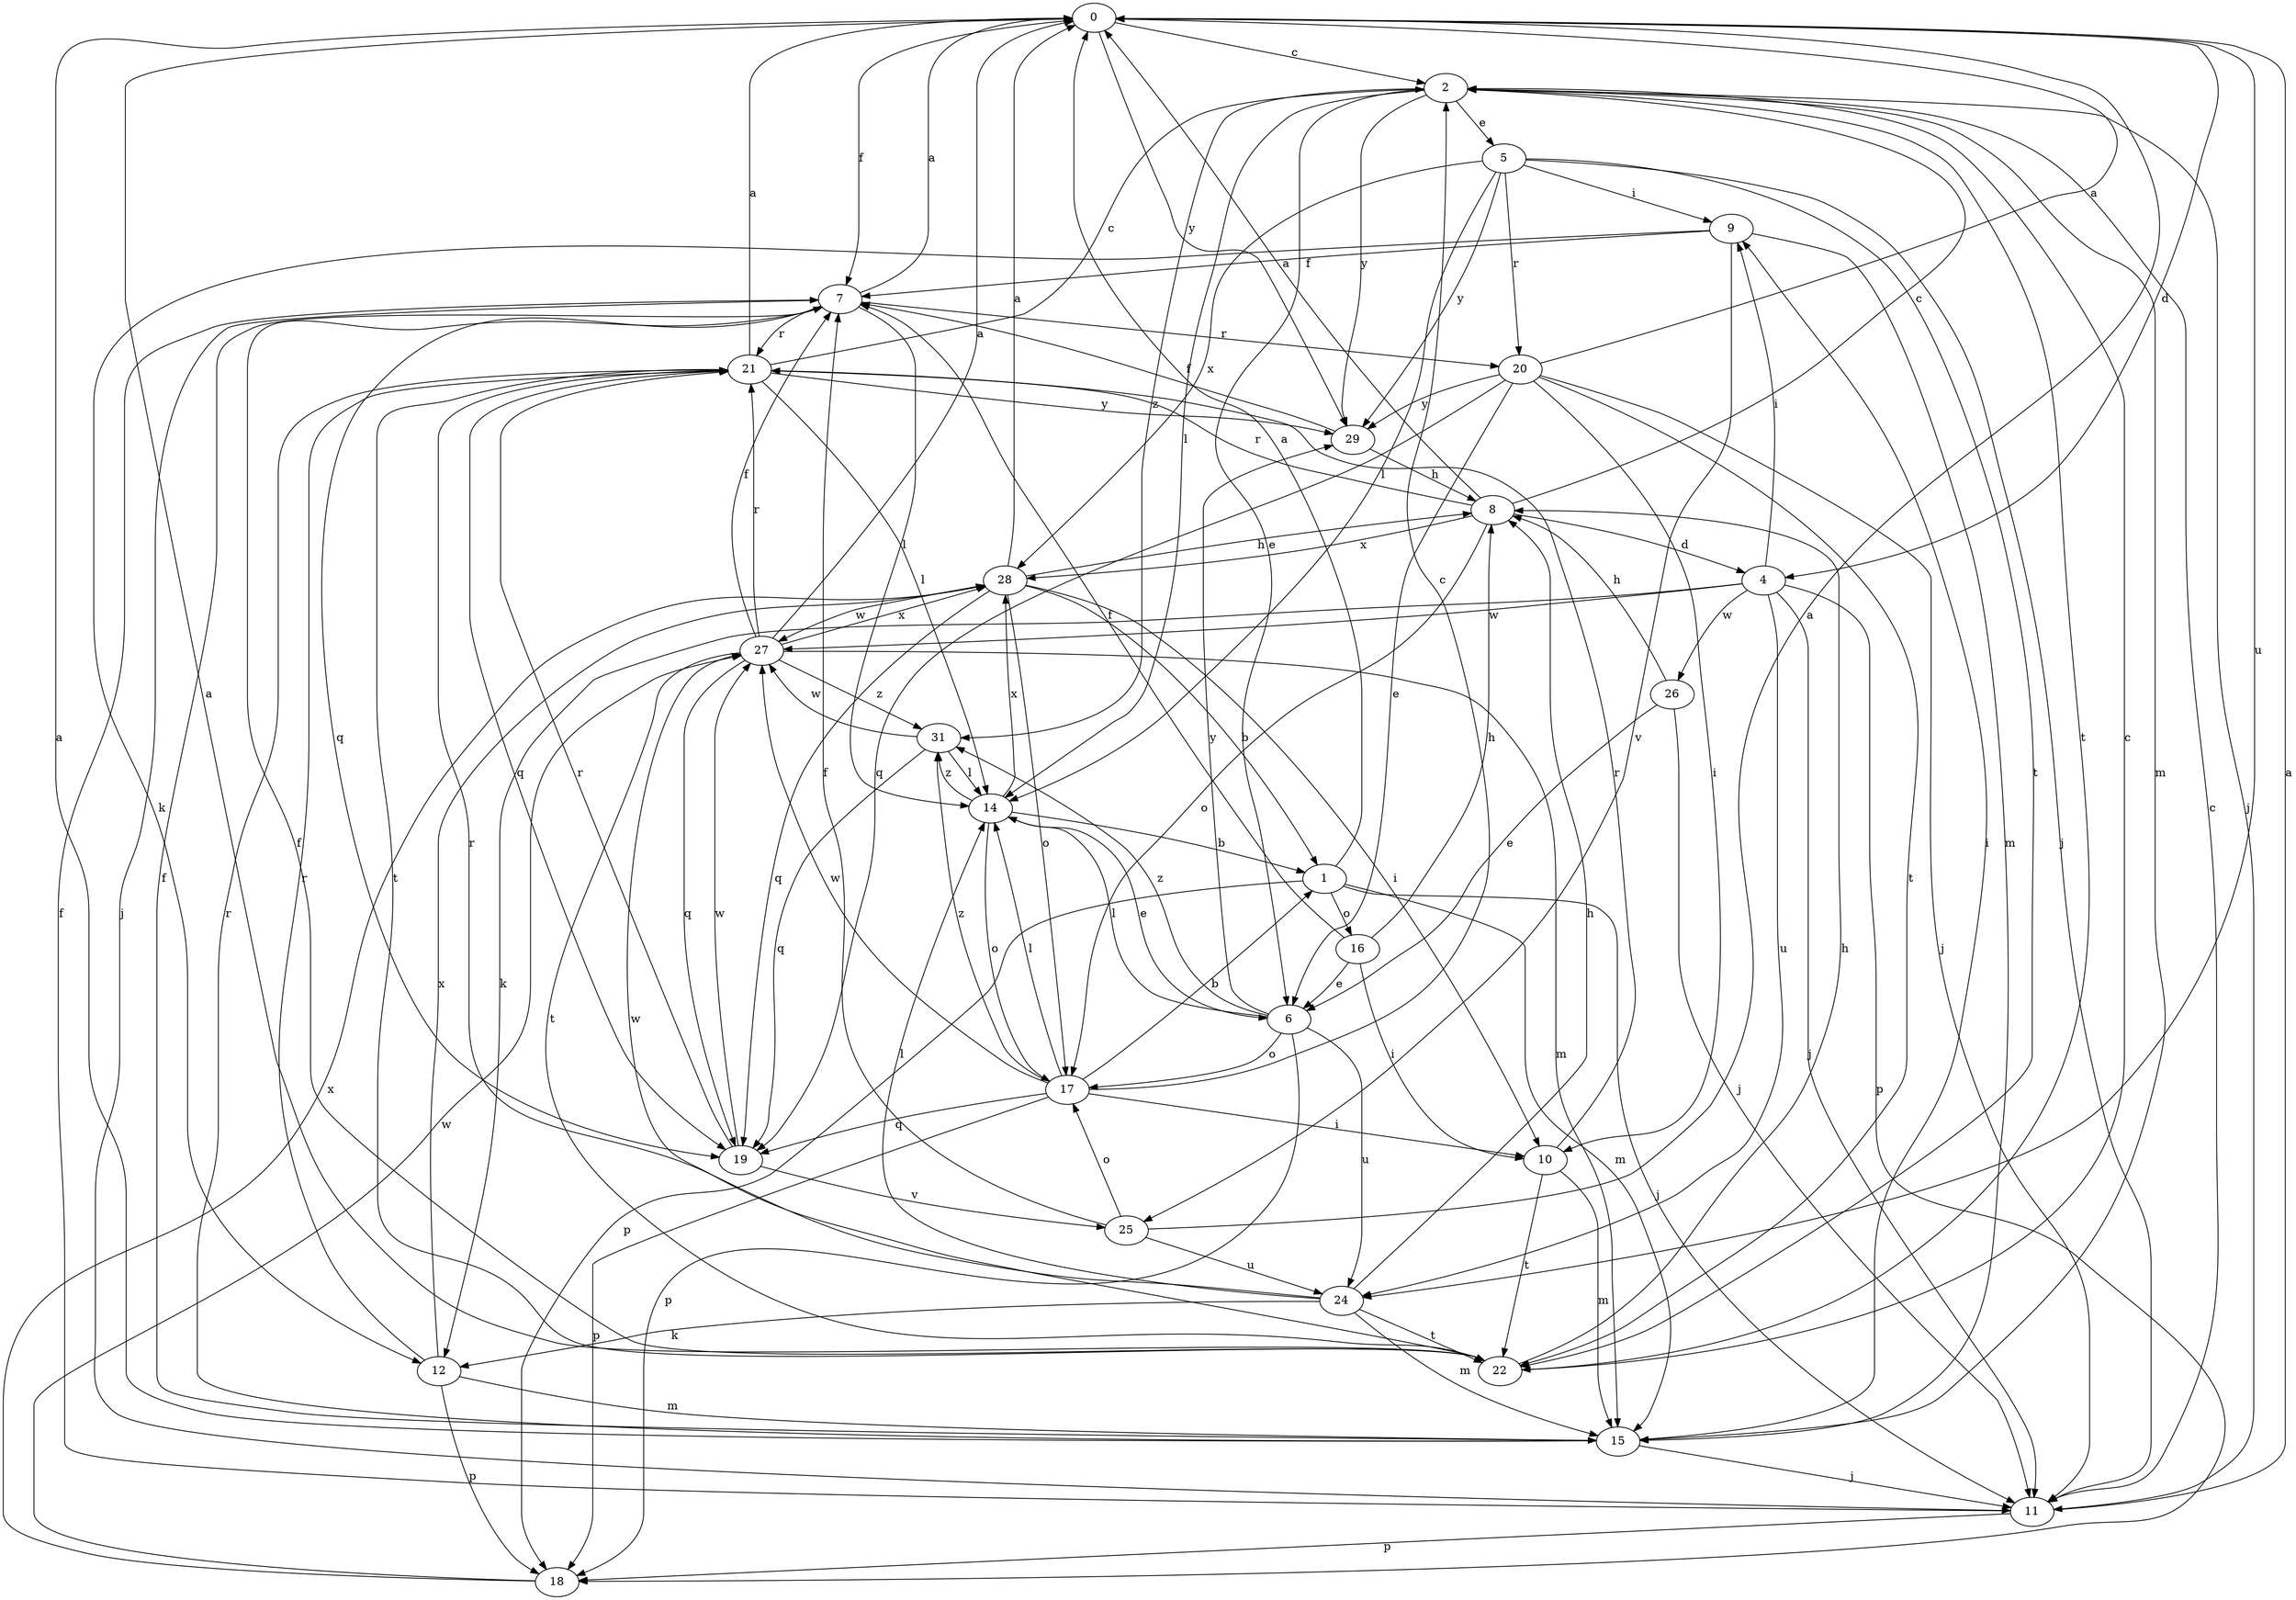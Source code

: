 strict digraph  {
0;
1;
2;
4;
5;
6;
7;
8;
9;
10;
11;
12;
14;
15;
16;
17;
18;
19;
20;
21;
22;
24;
25;
26;
27;
28;
29;
31;
0 -> 2  [label=c];
0 -> 4  [label=d];
0 -> 7  [label=f];
0 -> 24  [label=u];
0 -> 29  [label=y];
1 -> 0  [label=a];
1 -> 11  [label=j];
1 -> 15  [label=m];
1 -> 16  [label=o];
1 -> 18  [label=p];
2 -> 5  [label=e];
2 -> 6  [label=e];
2 -> 11  [label=j];
2 -> 14  [label=l];
2 -> 15  [label=m];
2 -> 22  [label=t];
2 -> 29  [label=y];
2 -> 31  [label=z];
4 -> 9  [label=i];
4 -> 11  [label=j];
4 -> 12  [label=k];
4 -> 18  [label=p];
4 -> 24  [label=u];
4 -> 26  [label=w];
4 -> 27  [label=w];
5 -> 9  [label=i];
5 -> 11  [label=j];
5 -> 14  [label=l];
5 -> 20  [label=r];
5 -> 22  [label=t];
5 -> 28  [label=x];
5 -> 29  [label=y];
6 -> 14  [label=l];
6 -> 17  [label=o];
6 -> 18  [label=p];
6 -> 24  [label=u];
6 -> 29  [label=y];
6 -> 31  [label=z];
7 -> 0  [label=a];
7 -> 11  [label=j];
7 -> 14  [label=l];
7 -> 19  [label=q];
7 -> 20  [label=r];
7 -> 21  [label=r];
8 -> 0  [label=a];
8 -> 2  [label=c];
8 -> 4  [label=d];
8 -> 17  [label=o];
8 -> 21  [label=r];
8 -> 28  [label=x];
9 -> 7  [label=f];
9 -> 12  [label=k];
9 -> 15  [label=m];
9 -> 25  [label=v];
10 -> 15  [label=m];
10 -> 21  [label=r];
10 -> 22  [label=t];
11 -> 0  [label=a];
11 -> 2  [label=c];
11 -> 7  [label=f];
11 -> 18  [label=p];
12 -> 15  [label=m];
12 -> 18  [label=p];
12 -> 21  [label=r];
12 -> 28  [label=x];
14 -> 1  [label=b];
14 -> 6  [label=e];
14 -> 17  [label=o];
14 -> 28  [label=x];
14 -> 31  [label=z];
15 -> 0  [label=a];
15 -> 7  [label=f];
15 -> 9  [label=i];
15 -> 11  [label=j];
15 -> 21  [label=r];
16 -> 6  [label=e];
16 -> 7  [label=f];
16 -> 8  [label=h];
16 -> 10  [label=i];
17 -> 1  [label=b];
17 -> 2  [label=c];
17 -> 10  [label=i];
17 -> 14  [label=l];
17 -> 18  [label=p];
17 -> 19  [label=q];
17 -> 27  [label=w];
17 -> 31  [label=z];
18 -> 27  [label=w];
18 -> 28  [label=x];
19 -> 21  [label=r];
19 -> 25  [label=v];
19 -> 27  [label=w];
20 -> 0  [label=a];
20 -> 6  [label=e];
20 -> 10  [label=i];
20 -> 11  [label=j];
20 -> 19  [label=q];
20 -> 22  [label=t];
20 -> 29  [label=y];
21 -> 0  [label=a];
21 -> 2  [label=c];
21 -> 14  [label=l];
21 -> 19  [label=q];
21 -> 22  [label=t];
21 -> 29  [label=y];
22 -> 0  [label=a];
22 -> 2  [label=c];
22 -> 7  [label=f];
22 -> 8  [label=h];
22 -> 27  [label=w];
24 -> 8  [label=h];
24 -> 12  [label=k];
24 -> 14  [label=l];
24 -> 15  [label=m];
24 -> 21  [label=r];
24 -> 22  [label=t];
25 -> 0  [label=a];
25 -> 7  [label=f];
25 -> 17  [label=o];
25 -> 24  [label=u];
26 -> 6  [label=e];
26 -> 8  [label=h];
26 -> 11  [label=j];
27 -> 0  [label=a];
27 -> 7  [label=f];
27 -> 15  [label=m];
27 -> 19  [label=q];
27 -> 21  [label=r];
27 -> 22  [label=t];
27 -> 28  [label=x];
27 -> 31  [label=z];
28 -> 0  [label=a];
28 -> 1  [label=b];
28 -> 8  [label=h];
28 -> 10  [label=i];
28 -> 17  [label=o];
28 -> 19  [label=q];
28 -> 27  [label=w];
29 -> 7  [label=f];
29 -> 8  [label=h];
31 -> 14  [label=l];
31 -> 19  [label=q];
31 -> 27  [label=w];
}

